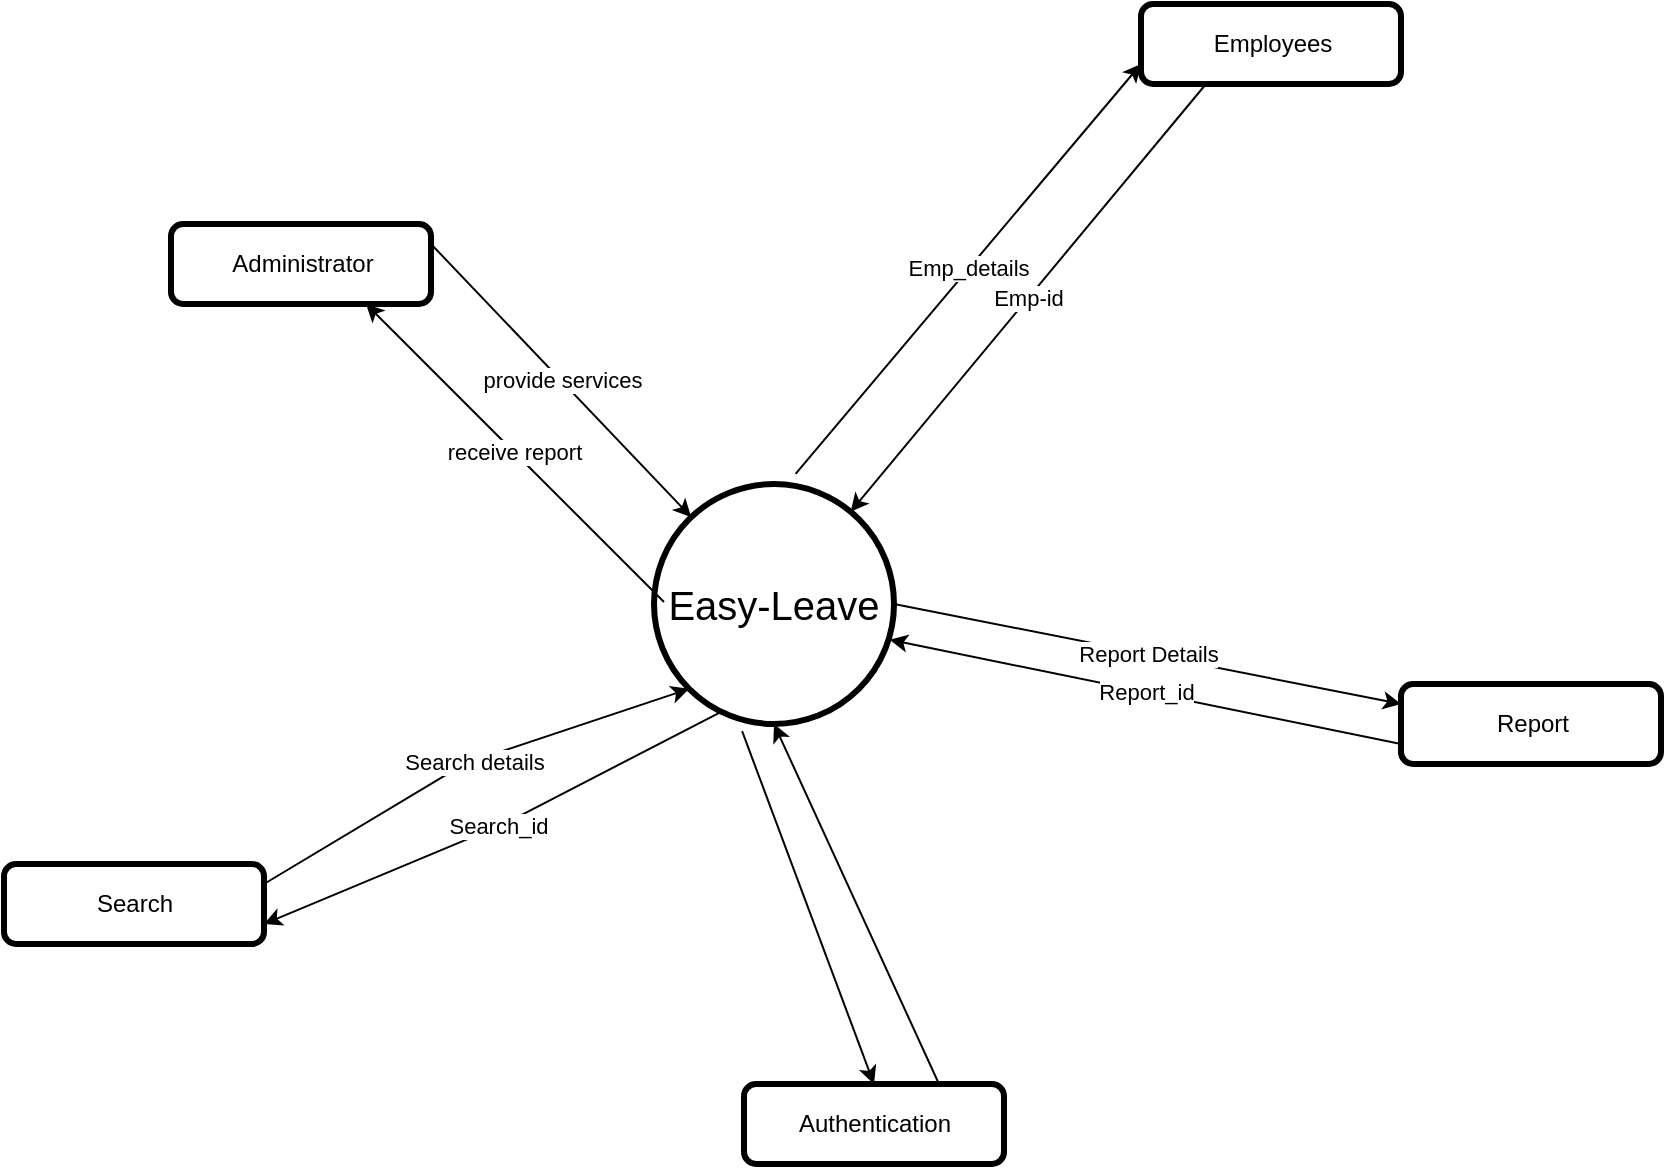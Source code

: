 <mxfile version="10.5.9" type="google"><diagram id="6a731a19-8d31-9384-78a2-239565b7b9f0" name="Page-1"><mxGraphModel dx="1188" dy="647" grid="1" gridSize="10" guides="1" tooltips="1" connect="1" arrows="1" fold="1" page="1" pageScale="1" pageWidth="1169" pageHeight="827" background="#ffffff" math="0" shadow="0"><root><mxCell id="0"/><mxCell id="1" parent="0"/><mxCell id="1350" value="Easy-Leave" style="ellipse;whiteSpace=wrap;html=1;shadow=0;fontFamily=Helvetica;fontSize=20;align=center;strokeWidth=3;gradientColor=none;" parent="1" vertex="1"><mxGeometry x="585" y="370" width="120" height="120" as="geometry"/></mxCell><mxCell id="1367" value="Search" style="rounded=1;strokeWidth=3;shadow=0;html=1;" parent="1" vertex="1"><mxGeometry x="260" y="560" width="130" height="40" as="geometry"/></mxCell><mxCell id="1368" value="Administrator" style="rounded=1;strokeWidth=3;shadow=0;html=1;" parent="1" vertex="1"><mxGeometry x="343.5" y="240" width="130" height="40" as="geometry"/></mxCell><mxCell id="1371" value="Employees" style="rounded=1;strokeWidth=3;shadow=0;html=1;" parent="1" vertex="1"><mxGeometry x="828.5" y="130" width="130" height="40" as="geometry"/></mxCell><mxCell id="1375" value="Report" style="rounded=1;strokeWidth=3;shadow=0;html=1;" parent="1" vertex="1"><mxGeometry x="958.5" y="470" width="130" height="40" as="geometry"/></mxCell><mxCell id="cVBA05MYE_BYrsNdkVbu-1375" value="Authentication" style="rounded=1;strokeWidth=3;shadow=0;html=1;" vertex="1" parent="1"><mxGeometry x="630" y="670" width="130" height="40" as="geometry"/></mxCell><mxCell id="cVBA05MYE_BYrsNdkVbu-1376" value="receive report&lt;br&gt;" style="endArrow=classic;html=1;entryX=0.75;entryY=1;entryDx=0;entryDy=0;" edge="1" parent="1" target="1368"><mxGeometry width="50" height="50" relative="1" as="geometry"><mxPoint x="590" y="429" as="sourcePoint"/><mxPoint x="498.5" y="405" as="targetPoint"/></mxGeometry></mxCell><mxCell id="cVBA05MYE_BYrsNdkVbu-1377" value="Search details" style="endArrow=classic;html=1;entryX=0;entryY=1;entryDx=0;entryDy=0;exitX=1;exitY=0.25;exitDx=0;exitDy=0;" edge="1" parent="1" source="1367" target="1350"><mxGeometry x="0.035" width="50" height="50" relative="1" as="geometry"><mxPoint x="490" y="545" as="sourcePoint"/><mxPoint x="540" y="495" as="targetPoint"/><Array as="points"><mxPoint x="490" y="510"/></Array><mxPoint y="1" as="offset"/></mxGeometry></mxCell><mxCell id="cVBA05MYE_BYrsNdkVbu-1378" value="provide services" style="endArrow=classic;html=1;exitX=1;exitY=0.25;exitDx=0;exitDy=0;" edge="1" parent="1" source="1368" target="1350"><mxGeometry width="50" height="50" relative="1" as="geometry"><mxPoint x="460" y="395" as="sourcePoint"/><mxPoint x="510" y="345" as="targetPoint"/></mxGeometry></mxCell><mxCell id="cVBA05MYE_BYrsNdkVbu-1379" value="Search_id" style="endArrow=classic;html=1;exitX=0.284;exitY=0.947;exitDx=0;exitDy=0;exitPerimeter=0;entryX=1;entryY=0.75;entryDx=0;entryDy=0;" edge="1" parent="1" source="1350" target="1367"><mxGeometry width="50" height="50" relative="1" as="geometry"><mxPoint x="490" y="640" as="sourcePoint"/><mxPoint x="408" y="560" as="targetPoint"/><Array as="points"><mxPoint x="510" y="540"/></Array></mxGeometry></mxCell><mxCell id="cVBA05MYE_BYrsNdkVbu-1383" value="" style="endArrow=classic;html=1;entryX=0.5;entryY=1;entryDx=0;entryDy=0;exitX=0.75;exitY=0;exitDx=0;exitDy=0;" edge="1" parent="1" source="cVBA05MYE_BYrsNdkVbu-1375" target="1350"><mxGeometry width="50" height="50" relative="1" as="geometry"><mxPoint x="399.647" y="579.471" as="sourcePoint"/><mxPoint x="612.588" y="483" as="targetPoint"/></mxGeometry></mxCell><mxCell id="cVBA05MYE_BYrsNdkVbu-1384" value="" style="endArrow=classic;html=1;exitX=0.284;exitY=0.947;exitDx=0;exitDy=0;exitPerimeter=0;entryX=0.5;entryY=0;entryDx=0;entryDy=0;" edge="1" parent="1" target="cVBA05MYE_BYrsNdkVbu-1375"><mxGeometry width="50" height="50" relative="1" as="geometry"><mxPoint x="629.059" y="493.588" as="sourcePoint"/><mxPoint x="399.647" y="599.471" as="targetPoint"/></mxGeometry></mxCell><mxCell id="cVBA05MYE_BYrsNdkVbu-1385" value="Report Details" style="endArrow=classic;html=1;entryX=0;entryY=0.25;entryDx=0;entryDy=0;exitX=1;exitY=0.5;exitDx=0;exitDy=0;" edge="1" parent="1" source="1350" target="1375"><mxGeometry width="50" height="50" relative="1" as="geometry"><mxPoint x="840.147" y="443.471" as="sourcePoint"/><mxPoint x="1053.088" y="347" as="targetPoint"/></mxGeometry></mxCell><mxCell id="cVBA05MYE_BYrsNdkVbu-1386" value="Report_id" style="endArrow=classic;html=1;exitX=0;exitY=0.75;exitDx=0;exitDy=0;entryX=0.982;entryY=0.649;entryDx=0;entryDy=0;entryPerimeter=0;" edge="1" parent="1" source="1375" target="1350"><mxGeometry width="50" height="50" relative="1" as="geometry"><mxPoint x="1079.559" y="617.088" as="sourcePoint"/><mxPoint x="850.147" y="722.971" as="targetPoint"/></mxGeometry></mxCell><mxCell id="cVBA05MYE_BYrsNdkVbu-1387" value="Emp_details" style="endArrow=classic;html=1;entryX=0;entryY=0.75;entryDx=0;entryDy=0;exitX=0.59;exitY=-0.042;exitDx=0;exitDy=0;exitPerimeter=0;" edge="1" parent="1" source="1350" target="1371"><mxGeometry width="50" height="50" relative="1" as="geometry"><mxPoint x="583.647" y="196.471" as="sourcePoint"/><mxPoint x="796.588" y="100" as="targetPoint"/></mxGeometry></mxCell><mxCell id="cVBA05MYE_BYrsNdkVbu-1388" value="Emp-id" style="endArrow=classic;html=1;exitX=0.25;exitY=1;exitDx=0;exitDy=0;" edge="1" parent="1" source="1371" target="1350"><mxGeometry width="50" height="50" relative="1" as="geometry"><mxPoint x="813.059" y="110.588" as="sourcePoint"/><mxPoint x="583.647" y="216.471" as="targetPoint"/></mxGeometry></mxCell></root></mxGraphModel></diagram><diagram id="1-KIgn_uf7WlKTBBeEbn" name="Page-2"><mxGraphModel dx="1010" dy="550" grid="1" gridSize="10" guides="1" tooltips="1" connect="1" arrows="1" fold="1" page="1" pageScale="1" pageWidth="850" pageHeight="1100" math="0" shadow="0"><root><mxCell id="ajO-iZhpzC74JW64tH3y-0"/><mxCell id="ajO-iZhpzC74JW64tH3y-1" parent="ajO-iZhpzC74JW64tH3y-0"/></root></mxGraphModel></diagram></mxfile>